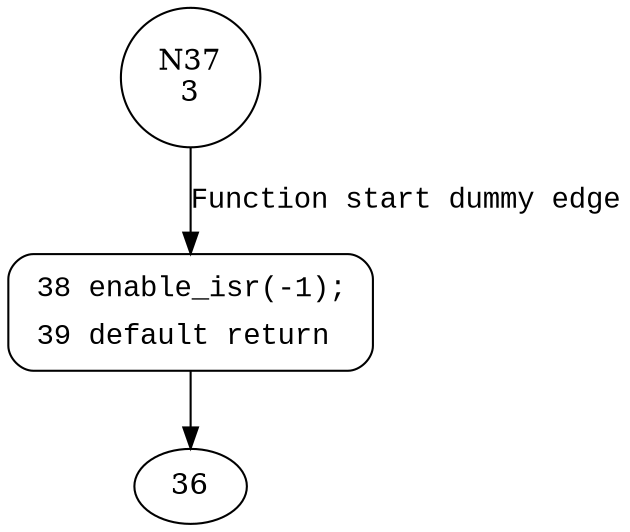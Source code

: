 digraph init {
37 [shape="circle" label="N37\n3"]
38 [shape="circle" label="N38\n2"]
38 [style="filled,bold" penwidth="1" fillcolor="white" fontname="Courier New" shape="Mrecord" label=<<table border="0" cellborder="0" cellpadding="3" bgcolor="white"><tr><td align="right">38</td><td align="left">enable_isr(-1);</td></tr><tr><td align="right">39</td><td align="left">default return</td></tr></table>>]
38 -> 36[label=""]
37 -> 38 [label="Function start dummy edge" fontname="Courier New"]
}
